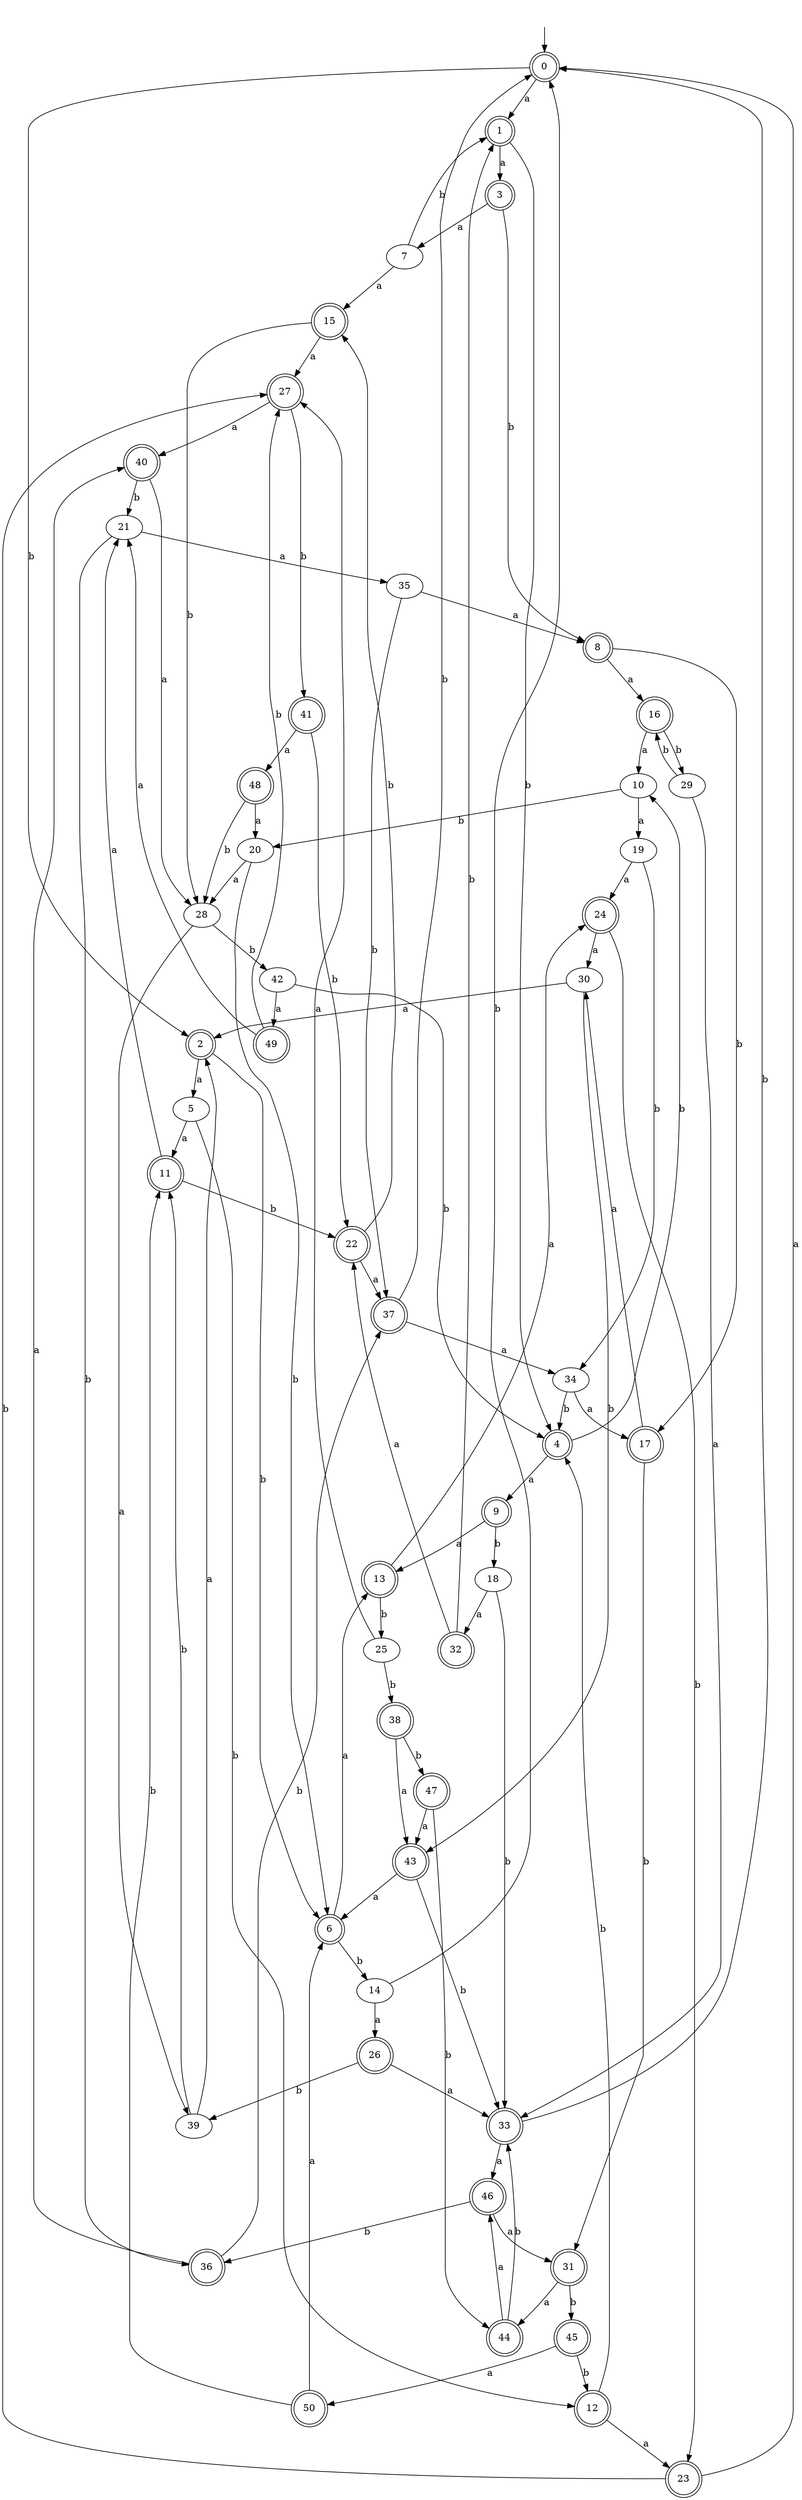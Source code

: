 digraph RandomDFA {
  __start0 [label="", shape=none];
  __start0 -> 0 [label=""];
  0 [shape=circle] [shape=doublecircle]
  0 -> 1 [label="a"]
  0 -> 2 [label="b"]
  1 [shape=doublecircle]
  1 -> 3 [label="a"]
  1 -> 4 [label="b"]
  2 [shape=doublecircle]
  2 -> 5 [label="a"]
  2 -> 6 [label="b"]
  3 [shape=doublecircle]
  3 -> 7 [label="a"]
  3 -> 8 [label="b"]
  4 [shape=doublecircle]
  4 -> 9 [label="a"]
  4 -> 10 [label="b"]
  5
  5 -> 11 [label="a"]
  5 -> 12 [label="b"]
  6 [shape=doublecircle]
  6 -> 13 [label="a"]
  6 -> 14 [label="b"]
  7
  7 -> 15 [label="a"]
  7 -> 1 [label="b"]
  8 [shape=doublecircle]
  8 -> 16 [label="a"]
  8 -> 17 [label="b"]
  9 [shape=doublecircle]
  9 -> 13 [label="a"]
  9 -> 18 [label="b"]
  10
  10 -> 19 [label="a"]
  10 -> 20 [label="b"]
  11 [shape=doublecircle]
  11 -> 21 [label="a"]
  11 -> 22 [label="b"]
  12 [shape=doublecircle]
  12 -> 23 [label="a"]
  12 -> 4 [label="b"]
  13 [shape=doublecircle]
  13 -> 24 [label="a"]
  13 -> 25 [label="b"]
  14
  14 -> 26 [label="a"]
  14 -> 0 [label="b"]
  15 [shape=doublecircle]
  15 -> 27 [label="a"]
  15 -> 28 [label="b"]
  16 [shape=doublecircle]
  16 -> 10 [label="a"]
  16 -> 29 [label="b"]
  17 [shape=doublecircle]
  17 -> 30 [label="a"]
  17 -> 31 [label="b"]
  18
  18 -> 32 [label="a"]
  18 -> 33 [label="b"]
  19
  19 -> 24 [label="a"]
  19 -> 34 [label="b"]
  20
  20 -> 28 [label="a"]
  20 -> 6 [label="b"]
  21
  21 -> 35 [label="a"]
  21 -> 36 [label="b"]
  22 [shape=doublecircle]
  22 -> 37 [label="a"]
  22 -> 15 [label="b"]
  23 [shape=doublecircle]
  23 -> 0 [label="a"]
  23 -> 27 [label="b"]
  24 [shape=doublecircle]
  24 -> 30 [label="a"]
  24 -> 23 [label="b"]
  25
  25 -> 27 [label="a"]
  25 -> 38 [label="b"]
  26 [shape=doublecircle]
  26 -> 33 [label="a"]
  26 -> 39 [label="b"]
  27 [shape=doublecircle]
  27 -> 40 [label="a"]
  27 -> 41 [label="b"]
  28
  28 -> 39 [label="a"]
  28 -> 42 [label="b"]
  29
  29 -> 33 [label="a"]
  29 -> 16 [label="b"]
  30
  30 -> 2 [label="a"]
  30 -> 43 [label="b"]
  31 [shape=doublecircle]
  31 -> 44 [label="a"]
  31 -> 45 [label="b"]
  32 [shape=doublecircle]
  32 -> 22 [label="a"]
  32 -> 1 [label="b"]
  33 [shape=doublecircle]
  33 -> 46 [label="a"]
  33 -> 0 [label="b"]
  34
  34 -> 17 [label="a"]
  34 -> 4 [label="b"]
  35
  35 -> 8 [label="a"]
  35 -> 37 [label="b"]
  36 [shape=doublecircle]
  36 -> 40 [label="a"]
  36 -> 37 [label="b"]
  37 [shape=doublecircle]
  37 -> 34 [label="a"]
  37 -> 0 [label="b"]
  38 [shape=doublecircle]
  38 -> 43 [label="a"]
  38 -> 47 [label="b"]
  39
  39 -> 2 [label="a"]
  39 -> 11 [label="b"]
  40 [shape=doublecircle]
  40 -> 28 [label="a"]
  40 -> 21 [label="b"]
  41 [shape=doublecircle]
  41 -> 48 [label="a"]
  41 -> 22 [label="b"]
  42
  42 -> 49 [label="a"]
  42 -> 4 [label="b"]
  43 [shape=doublecircle]
  43 -> 6 [label="a"]
  43 -> 33 [label="b"]
  44 [shape=doublecircle]
  44 -> 46 [label="a"]
  44 -> 33 [label="b"]
  45 [shape=doublecircle]
  45 -> 50 [label="a"]
  45 -> 12 [label="b"]
  46 [shape=doublecircle]
  46 -> 31 [label="a"]
  46 -> 36 [label="b"]
  47 [shape=doublecircle]
  47 -> 43 [label="a"]
  47 -> 44 [label="b"]
  48 [shape=doublecircle]
  48 -> 20 [label="a"]
  48 -> 28 [label="b"]
  49 [shape=doublecircle]
  49 -> 21 [label="a"]
  49 -> 27 [label="b"]
  50 [shape=doublecircle]
  50 -> 6 [label="a"]
  50 -> 11 [label="b"]
}
